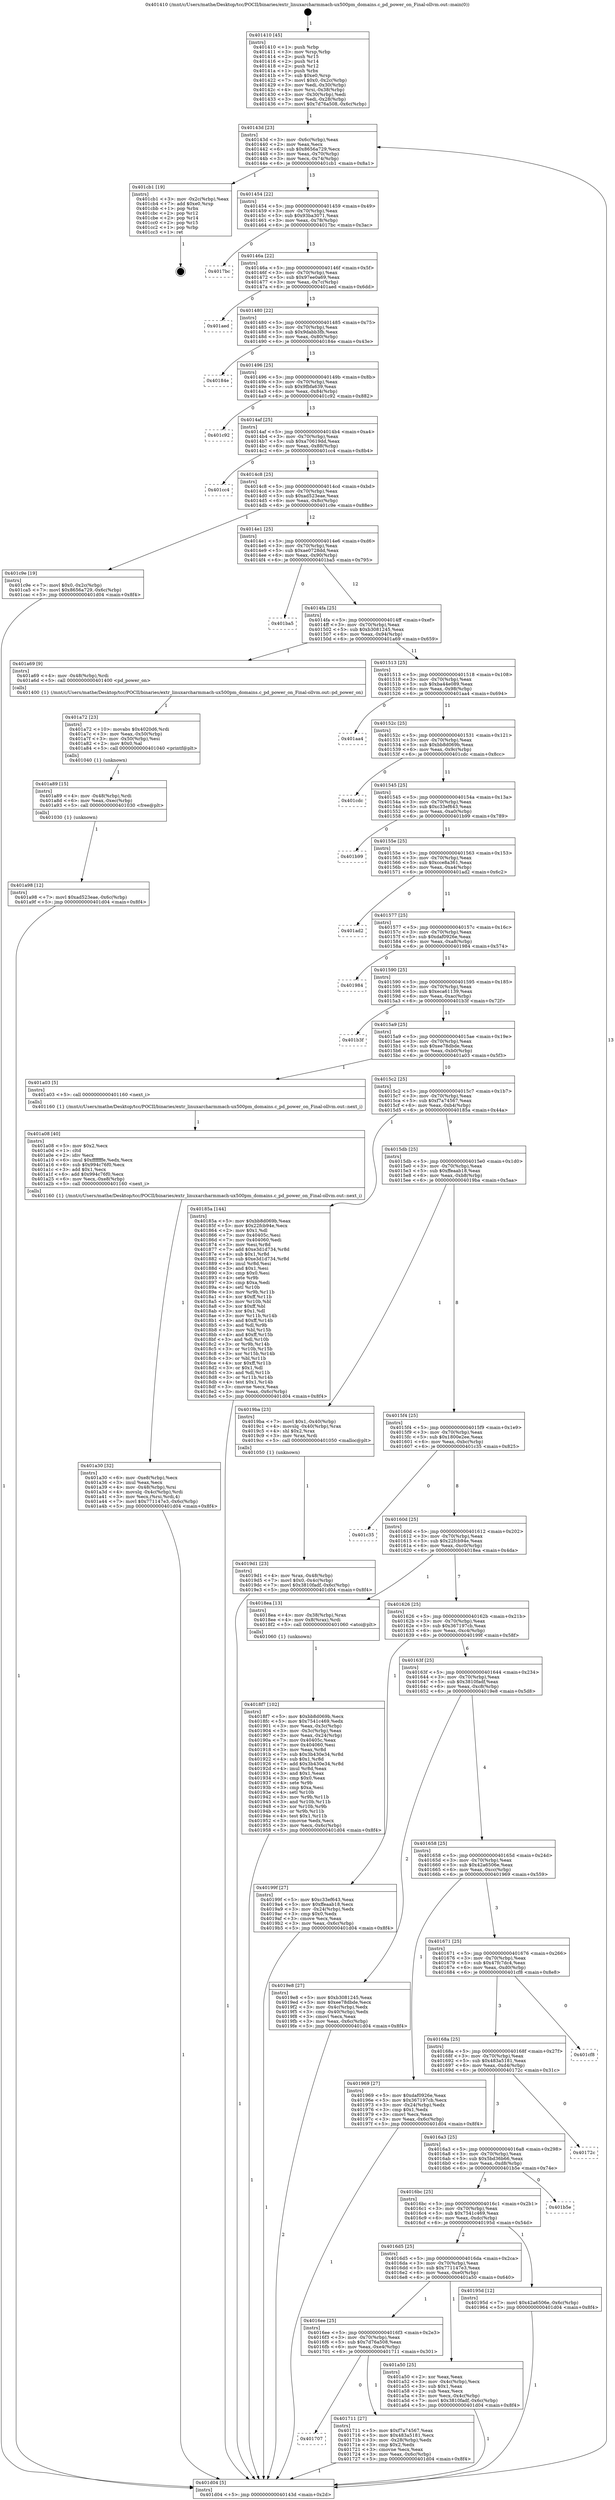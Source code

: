 digraph "0x401410" {
  label = "0x401410 (/mnt/c/Users/mathe/Desktop/tcc/POCII/binaries/extr_linuxarcharmmach-ux500pm_domains.c_pd_power_on_Final-ollvm.out::main(0))"
  labelloc = "t"
  node[shape=record]

  Entry [label="",width=0.3,height=0.3,shape=circle,fillcolor=black,style=filled]
  "0x40143d" [label="{
     0x40143d [23]\l
     | [instrs]\l
     &nbsp;&nbsp;0x40143d \<+3\>: mov -0x6c(%rbp),%eax\l
     &nbsp;&nbsp;0x401440 \<+2\>: mov %eax,%ecx\l
     &nbsp;&nbsp;0x401442 \<+6\>: sub $0x8656a729,%ecx\l
     &nbsp;&nbsp;0x401448 \<+3\>: mov %eax,-0x70(%rbp)\l
     &nbsp;&nbsp;0x40144b \<+3\>: mov %ecx,-0x74(%rbp)\l
     &nbsp;&nbsp;0x40144e \<+6\>: je 0000000000401cb1 \<main+0x8a1\>\l
  }"]
  "0x401cb1" [label="{
     0x401cb1 [19]\l
     | [instrs]\l
     &nbsp;&nbsp;0x401cb1 \<+3\>: mov -0x2c(%rbp),%eax\l
     &nbsp;&nbsp;0x401cb4 \<+7\>: add $0xe0,%rsp\l
     &nbsp;&nbsp;0x401cbb \<+1\>: pop %rbx\l
     &nbsp;&nbsp;0x401cbc \<+2\>: pop %r12\l
     &nbsp;&nbsp;0x401cbe \<+2\>: pop %r14\l
     &nbsp;&nbsp;0x401cc0 \<+2\>: pop %r15\l
     &nbsp;&nbsp;0x401cc2 \<+1\>: pop %rbp\l
     &nbsp;&nbsp;0x401cc3 \<+1\>: ret\l
  }"]
  "0x401454" [label="{
     0x401454 [22]\l
     | [instrs]\l
     &nbsp;&nbsp;0x401454 \<+5\>: jmp 0000000000401459 \<main+0x49\>\l
     &nbsp;&nbsp;0x401459 \<+3\>: mov -0x70(%rbp),%eax\l
     &nbsp;&nbsp;0x40145c \<+5\>: sub $0x93ba3071,%eax\l
     &nbsp;&nbsp;0x401461 \<+3\>: mov %eax,-0x78(%rbp)\l
     &nbsp;&nbsp;0x401464 \<+6\>: je 00000000004017bc \<main+0x3ac\>\l
  }"]
  Exit [label="",width=0.3,height=0.3,shape=circle,fillcolor=black,style=filled,peripheries=2]
  "0x4017bc" [label="{
     0x4017bc\l
  }", style=dashed]
  "0x40146a" [label="{
     0x40146a [22]\l
     | [instrs]\l
     &nbsp;&nbsp;0x40146a \<+5\>: jmp 000000000040146f \<main+0x5f\>\l
     &nbsp;&nbsp;0x40146f \<+3\>: mov -0x70(%rbp),%eax\l
     &nbsp;&nbsp;0x401472 \<+5\>: sub $0x97ee0a69,%eax\l
     &nbsp;&nbsp;0x401477 \<+3\>: mov %eax,-0x7c(%rbp)\l
     &nbsp;&nbsp;0x40147a \<+6\>: je 0000000000401aed \<main+0x6dd\>\l
  }"]
  "0x401a98" [label="{
     0x401a98 [12]\l
     | [instrs]\l
     &nbsp;&nbsp;0x401a98 \<+7\>: movl $0xad523eae,-0x6c(%rbp)\l
     &nbsp;&nbsp;0x401a9f \<+5\>: jmp 0000000000401d04 \<main+0x8f4\>\l
  }"]
  "0x401aed" [label="{
     0x401aed\l
  }", style=dashed]
  "0x401480" [label="{
     0x401480 [22]\l
     | [instrs]\l
     &nbsp;&nbsp;0x401480 \<+5\>: jmp 0000000000401485 \<main+0x75\>\l
     &nbsp;&nbsp;0x401485 \<+3\>: mov -0x70(%rbp),%eax\l
     &nbsp;&nbsp;0x401488 \<+5\>: sub $0x9dabb3fb,%eax\l
     &nbsp;&nbsp;0x40148d \<+3\>: mov %eax,-0x80(%rbp)\l
     &nbsp;&nbsp;0x401490 \<+6\>: je 000000000040184e \<main+0x43e\>\l
  }"]
  "0x401a89" [label="{
     0x401a89 [15]\l
     | [instrs]\l
     &nbsp;&nbsp;0x401a89 \<+4\>: mov -0x48(%rbp),%rdi\l
     &nbsp;&nbsp;0x401a8d \<+6\>: mov %eax,-0xec(%rbp)\l
     &nbsp;&nbsp;0x401a93 \<+5\>: call 0000000000401030 \<free@plt\>\l
     | [calls]\l
     &nbsp;&nbsp;0x401030 \{1\} (unknown)\l
  }"]
  "0x40184e" [label="{
     0x40184e\l
  }", style=dashed]
  "0x401496" [label="{
     0x401496 [25]\l
     | [instrs]\l
     &nbsp;&nbsp;0x401496 \<+5\>: jmp 000000000040149b \<main+0x8b\>\l
     &nbsp;&nbsp;0x40149b \<+3\>: mov -0x70(%rbp),%eax\l
     &nbsp;&nbsp;0x40149e \<+5\>: sub $0x9fbfa639,%eax\l
     &nbsp;&nbsp;0x4014a3 \<+6\>: mov %eax,-0x84(%rbp)\l
     &nbsp;&nbsp;0x4014a9 \<+6\>: je 0000000000401c92 \<main+0x882\>\l
  }"]
  "0x401a72" [label="{
     0x401a72 [23]\l
     | [instrs]\l
     &nbsp;&nbsp;0x401a72 \<+10\>: movabs $0x4020d6,%rdi\l
     &nbsp;&nbsp;0x401a7c \<+3\>: mov %eax,-0x50(%rbp)\l
     &nbsp;&nbsp;0x401a7f \<+3\>: mov -0x50(%rbp),%esi\l
     &nbsp;&nbsp;0x401a82 \<+2\>: mov $0x0,%al\l
     &nbsp;&nbsp;0x401a84 \<+5\>: call 0000000000401040 \<printf@plt\>\l
     | [calls]\l
     &nbsp;&nbsp;0x401040 \{1\} (unknown)\l
  }"]
  "0x401c92" [label="{
     0x401c92\l
  }", style=dashed]
  "0x4014af" [label="{
     0x4014af [25]\l
     | [instrs]\l
     &nbsp;&nbsp;0x4014af \<+5\>: jmp 00000000004014b4 \<main+0xa4\>\l
     &nbsp;&nbsp;0x4014b4 \<+3\>: mov -0x70(%rbp),%eax\l
     &nbsp;&nbsp;0x4014b7 \<+5\>: sub $0xa70619dd,%eax\l
     &nbsp;&nbsp;0x4014bc \<+6\>: mov %eax,-0x88(%rbp)\l
     &nbsp;&nbsp;0x4014c2 \<+6\>: je 0000000000401cc4 \<main+0x8b4\>\l
  }"]
  "0x401a30" [label="{
     0x401a30 [32]\l
     | [instrs]\l
     &nbsp;&nbsp;0x401a30 \<+6\>: mov -0xe8(%rbp),%ecx\l
     &nbsp;&nbsp;0x401a36 \<+3\>: imul %eax,%ecx\l
     &nbsp;&nbsp;0x401a39 \<+4\>: mov -0x48(%rbp),%rsi\l
     &nbsp;&nbsp;0x401a3d \<+4\>: movslq -0x4c(%rbp),%rdi\l
     &nbsp;&nbsp;0x401a41 \<+3\>: mov %ecx,(%rsi,%rdi,4)\l
     &nbsp;&nbsp;0x401a44 \<+7\>: movl $0x771147e3,-0x6c(%rbp)\l
     &nbsp;&nbsp;0x401a4b \<+5\>: jmp 0000000000401d04 \<main+0x8f4\>\l
  }"]
  "0x401cc4" [label="{
     0x401cc4\l
  }", style=dashed]
  "0x4014c8" [label="{
     0x4014c8 [25]\l
     | [instrs]\l
     &nbsp;&nbsp;0x4014c8 \<+5\>: jmp 00000000004014cd \<main+0xbd\>\l
     &nbsp;&nbsp;0x4014cd \<+3\>: mov -0x70(%rbp),%eax\l
     &nbsp;&nbsp;0x4014d0 \<+5\>: sub $0xad523eae,%eax\l
     &nbsp;&nbsp;0x4014d5 \<+6\>: mov %eax,-0x8c(%rbp)\l
     &nbsp;&nbsp;0x4014db \<+6\>: je 0000000000401c9e \<main+0x88e\>\l
  }"]
  "0x401a08" [label="{
     0x401a08 [40]\l
     | [instrs]\l
     &nbsp;&nbsp;0x401a08 \<+5\>: mov $0x2,%ecx\l
     &nbsp;&nbsp;0x401a0d \<+1\>: cltd\l
     &nbsp;&nbsp;0x401a0e \<+2\>: idiv %ecx\l
     &nbsp;&nbsp;0x401a10 \<+6\>: imul $0xfffffffe,%edx,%ecx\l
     &nbsp;&nbsp;0x401a16 \<+6\>: sub $0x994c76f0,%ecx\l
     &nbsp;&nbsp;0x401a1c \<+3\>: add $0x1,%ecx\l
     &nbsp;&nbsp;0x401a1f \<+6\>: add $0x994c76f0,%ecx\l
     &nbsp;&nbsp;0x401a25 \<+6\>: mov %ecx,-0xe8(%rbp)\l
     &nbsp;&nbsp;0x401a2b \<+5\>: call 0000000000401160 \<next_i\>\l
     | [calls]\l
     &nbsp;&nbsp;0x401160 \{1\} (/mnt/c/Users/mathe/Desktop/tcc/POCII/binaries/extr_linuxarcharmmach-ux500pm_domains.c_pd_power_on_Final-ollvm.out::next_i)\l
  }"]
  "0x401c9e" [label="{
     0x401c9e [19]\l
     | [instrs]\l
     &nbsp;&nbsp;0x401c9e \<+7\>: movl $0x0,-0x2c(%rbp)\l
     &nbsp;&nbsp;0x401ca5 \<+7\>: movl $0x8656a729,-0x6c(%rbp)\l
     &nbsp;&nbsp;0x401cac \<+5\>: jmp 0000000000401d04 \<main+0x8f4\>\l
  }"]
  "0x4014e1" [label="{
     0x4014e1 [25]\l
     | [instrs]\l
     &nbsp;&nbsp;0x4014e1 \<+5\>: jmp 00000000004014e6 \<main+0xd6\>\l
     &nbsp;&nbsp;0x4014e6 \<+3\>: mov -0x70(%rbp),%eax\l
     &nbsp;&nbsp;0x4014e9 \<+5\>: sub $0xae0728dd,%eax\l
     &nbsp;&nbsp;0x4014ee \<+6\>: mov %eax,-0x90(%rbp)\l
     &nbsp;&nbsp;0x4014f4 \<+6\>: je 0000000000401ba5 \<main+0x795\>\l
  }"]
  "0x4019d1" [label="{
     0x4019d1 [23]\l
     | [instrs]\l
     &nbsp;&nbsp;0x4019d1 \<+4\>: mov %rax,-0x48(%rbp)\l
     &nbsp;&nbsp;0x4019d5 \<+7\>: movl $0x0,-0x4c(%rbp)\l
     &nbsp;&nbsp;0x4019dc \<+7\>: movl $0x3810fadf,-0x6c(%rbp)\l
     &nbsp;&nbsp;0x4019e3 \<+5\>: jmp 0000000000401d04 \<main+0x8f4\>\l
  }"]
  "0x401ba5" [label="{
     0x401ba5\l
  }", style=dashed]
  "0x4014fa" [label="{
     0x4014fa [25]\l
     | [instrs]\l
     &nbsp;&nbsp;0x4014fa \<+5\>: jmp 00000000004014ff \<main+0xef\>\l
     &nbsp;&nbsp;0x4014ff \<+3\>: mov -0x70(%rbp),%eax\l
     &nbsp;&nbsp;0x401502 \<+5\>: sub $0xb3081245,%eax\l
     &nbsp;&nbsp;0x401507 \<+6\>: mov %eax,-0x94(%rbp)\l
     &nbsp;&nbsp;0x40150d \<+6\>: je 0000000000401a69 \<main+0x659\>\l
  }"]
  "0x4018f7" [label="{
     0x4018f7 [102]\l
     | [instrs]\l
     &nbsp;&nbsp;0x4018f7 \<+5\>: mov $0xbb8d069b,%ecx\l
     &nbsp;&nbsp;0x4018fc \<+5\>: mov $0x7541c469,%edx\l
     &nbsp;&nbsp;0x401901 \<+3\>: mov %eax,-0x3c(%rbp)\l
     &nbsp;&nbsp;0x401904 \<+3\>: mov -0x3c(%rbp),%eax\l
     &nbsp;&nbsp;0x401907 \<+3\>: mov %eax,-0x24(%rbp)\l
     &nbsp;&nbsp;0x40190a \<+7\>: mov 0x40405c,%eax\l
     &nbsp;&nbsp;0x401911 \<+7\>: mov 0x404060,%esi\l
     &nbsp;&nbsp;0x401918 \<+3\>: mov %eax,%r8d\l
     &nbsp;&nbsp;0x40191b \<+7\>: sub $0x3b430e34,%r8d\l
     &nbsp;&nbsp;0x401922 \<+4\>: sub $0x1,%r8d\l
     &nbsp;&nbsp;0x401926 \<+7\>: add $0x3b430e34,%r8d\l
     &nbsp;&nbsp;0x40192d \<+4\>: imul %r8d,%eax\l
     &nbsp;&nbsp;0x401931 \<+3\>: and $0x1,%eax\l
     &nbsp;&nbsp;0x401934 \<+3\>: cmp $0x0,%eax\l
     &nbsp;&nbsp;0x401937 \<+4\>: sete %r9b\l
     &nbsp;&nbsp;0x40193b \<+3\>: cmp $0xa,%esi\l
     &nbsp;&nbsp;0x40193e \<+4\>: setl %r10b\l
     &nbsp;&nbsp;0x401942 \<+3\>: mov %r9b,%r11b\l
     &nbsp;&nbsp;0x401945 \<+3\>: and %r10b,%r11b\l
     &nbsp;&nbsp;0x401948 \<+3\>: xor %r10b,%r9b\l
     &nbsp;&nbsp;0x40194b \<+3\>: or %r9b,%r11b\l
     &nbsp;&nbsp;0x40194e \<+4\>: test $0x1,%r11b\l
     &nbsp;&nbsp;0x401952 \<+3\>: cmovne %edx,%ecx\l
     &nbsp;&nbsp;0x401955 \<+3\>: mov %ecx,-0x6c(%rbp)\l
     &nbsp;&nbsp;0x401958 \<+5\>: jmp 0000000000401d04 \<main+0x8f4\>\l
  }"]
  "0x401a69" [label="{
     0x401a69 [9]\l
     | [instrs]\l
     &nbsp;&nbsp;0x401a69 \<+4\>: mov -0x48(%rbp),%rdi\l
     &nbsp;&nbsp;0x401a6d \<+5\>: call 0000000000401400 \<pd_power_on\>\l
     | [calls]\l
     &nbsp;&nbsp;0x401400 \{1\} (/mnt/c/Users/mathe/Desktop/tcc/POCII/binaries/extr_linuxarcharmmach-ux500pm_domains.c_pd_power_on_Final-ollvm.out::pd_power_on)\l
  }"]
  "0x401513" [label="{
     0x401513 [25]\l
     | [instrs]\l
     &nbsp;&nbsp;0x401513 \<+5\>: jmp 0000000000401518 \<main+0x108\>\l
     &nbsp;&nbsp;0x401518 \<+3\>: mov -0x70(%rbp),%eax\l
     &nbsp;&nbsp;0x40151b \<+5\>: sub $0xba44e089,%eax\l
     &nbsp;&nbsp;0x401520 \<+6\>: mov %eax,-0x98(%rbp)\l
     &nbsp;&nbsp;0x401526 \<+6\>: je 0000000000401aa4 \<main+0x694\>\l
  }"]
  "0x401410" [label="{
     0x401410 [45]\l
     | [instrs]\l
     &nbsp;&nbsp;0x401410 \<+1\>: push %rbp\l
     &nbsp;&nbsp;0x401411 \<+3\>: mov %rsp,%rbp\l
     &nbsp;&nbsp;0x401414 \<+2\>: push %r15\l
     &nbsp;&nbsp;0x401416 \<+2\>: push %r14\l
     &nbsp;&nbsp;0x401418 \<+2\>: push %r12\l
     &nbsp;&nbsp;0x40141a \<+1\>: push %rbx\l
     &nbsp;&nbsp;0x40141b \<+7\>: sub $0xe0,%rsp\l
     &nbsp;&nbsp;0x401422 \<+7\>: movl $0x0,-0x2c(%rbp)\l
     &nbsp;&nbsp;0x401429 \<+3\>: mov %edi,-0x30(%rbp)\l
     &nbsp;&nbsp;0x40142c \<+4\>: mov %rsi,-0x38(%rbp)\l
     &nbsp;&nbsp;0x401430 \<+3\>: mov -0x30(%rbp),%edi\l
     &nbsp;&nbsp;0x401433 \<+3\>: mov %edi,-0x28(%rbp)\l
     &nbsp;&nbsp;0x401436 \<+7\>: movl $0x7d76a508,-0x6c(%rbp)\l
  }"]
  "0x401aa4" [label="{
     0x401aa4\l
  }", style=dashed]
  "0x40152c" [label="{
     0x40152c [25]\l
     | [instrs]\l
     &nbsp;&nbsp;0x40152c \<+5\>: jmp 0000000000401531 \<main+0x121\>\l
     &nbsp;&nbsp;0x401531 \<+3\>: mov -0x70(%rbp),%eax\l
     &nbsp;&nbsp;0x401534 \<+5\>: sub $0xbb8d069b,%eax\l
     &nbsp;&nbsp;0x401539 \<+6\>: mov %eax,-0x9c(%rbp)\l
     &nbsp;&nbsp;0x40153f \<+6\>: je 0000000000401cdc \<main+0x8cc\>\l
  }"]
  "0x401d04" [label="{
     0x401d04 [5]\l
     | [instrs]\l
     &nbsp;&nbsp;0x401d04 \<+5\>: jmp 000000000040143d \<main+0x2d\>\l
  }"]
  "0x401cdc" [label="{
     0x401cdc\l
  }", style=dashed]
  "0x401545" [label="{
     0x401545 [25]\l
     | [instrs]\l
     &nbsp;&nbsp;0x401545 \<+5\>: jmp 000000000040154a \<main+0x13a\>\l
     &nbsp;&nbsp;0x40154a \<+3\>: mov -0x70(%rbp),%eax\l
     &nbsp;&nbsp;0x40154d \<+5\>: sub $0xc33ef643,%eax\l
     &nbsp;&nbsp;0x401552 \<+6\>: mov %eax,-0xa0(%rbp)\l
     &nbsp;&nbsp;0x401558 \<+6\>: je 0000000000401b99 \<main+0x789\>\l
  }"]
  "0x401707" [label="{
     0x401707\l
  }", style=dashed]
  "0x401b99" [label="{
     0x401b99\l
  }", style=dashed]
  "0x40155e" [label="{
     0x40155e [25]\l
     | [instrs]\l
     &nbsp;&nbsp;0x40155e \<+5\>: jmp 0000000000401563 \<main+0x153\>\l
     &nbsp;&nbsp;0x401563 \<+3\>: mov -0x70(%rbp),%eax\l
     &nbsp;&nbsp;0x401566 \<+5\>: sub $0xcce8a361,%eax\l
     &nbsp;&nbsp;0x40156b \<+6\>: mov %eax,-0xa4(%rbp)\l
     &nbsp;&nbsp;0x401571 \<+6\>: je 0000000000401ad2 \<main+0x6c2\>\l
  }"]
  "0x401711" [label="{
     0x401711 [27]\l
     | [instrs]\l
     &nbsp;&nbsp;0x401711 \<+5\>: mov $0xf7a74567,%eax\l
     &nbsp;&nbsp;0x401716 \<+5\>: mov $0x483a5181,%ecx\l
     &nbsp;&nbsp;0x40171b \<+3\>: mov -0x28(%rbp),%edx\l
     &nbsp;&nbsp;0x40171e \<+3\>: cmp $0x2,%edx\l
     &nbsp;&nbsp;0x401721 \<+3\>: cmovne %ecx,%eax\l
     &nbsp;&nbsp;0x401724 \<+3\>: mov %eax,-0x6c(%rbp)\l
     &nbsp;&nbsp;0x401727 \<+5\>: jmp 0000000000401d04 \<main+0x8f4\>\l
  }"]
  "0x401ad2" [label="{
     0x401ad2\l
  }", style=dashed]
  "0x401577" [label="{
     0x401577 [25]\l
     | [instrs]\l
     &nbsp;&nbsp;0x401577 \<+5\>: jmp 000000000040157c \<main+0x16c\>\l
     &nbsp;&nbsp;0x40157c \<+3\>: mov -0x70(%rbp),%eax\l
     &nbsp;&nbsp;0x40157f \<+5\>: sub $0xdaf0926e,%eax\l
     &nbsp;&nbsp;0x401584 \<+6\>: mov %eax,-0xa8(%rbp)\l
     &nbsp;&nbsp;0x40158a \<+6\>: je 0000000000401984 \<main+0x574\>\l
  }"]
  "0x4016ee" [label="{
     0x4016ee [25]\l
     | [instrs]\l
     &nbsp;&nbsp;0x4016ee \<+5\>: jmp 00000000004016f3 \<main+0x2e3\>\l
     &nbsp;&nbsp;0x4016f3 \<+3\>: mov -0x70(%rbp),%eax\l
     &nbsp;&nbsp;0x4016f6 \<+5\>: sub $0x7d76a508,%eax\l
     &nbsp;&nbsp;0x4016fb \<+6\>: mov %eax,-0xe4(%rbp)\l
     &nbsp;&nbsp;0x401701 \<+6\>: je 0000000000401711 \<main+0x301\>\l
  }"]
  "0x401984" [label="{
     0x401984\l
  }", style=dashed]
  "0x401590" [label="{
     0x401590 [25]\l
     | [instrs]\l
     &nbsp;&nbsp;0x401590 \<+5\>: jmp 0000000000401595 \<main+0x185\>\l
     &nbsp;&nbsp;0x401595 \<+3\>: mov -0x70(%rbp),%eax\l
     &nbsp;&nbsp;0x401598 \<+5\>: sub $0xeca61139,%eax\l
     &nbsp;&nbsp;0x40159d \<+6\>: mov %eax,-0xac(%rbp)\l
     &nbsp;&nbsp;0x4015a3 \<+6\>: je 0000000000401b3f \<main+0x72f\>\l
  }"]
  "0x401a50" [label="{
     0x401a50 [25]\l
     | [instrs]\l
     &nbsp;&nbsp;0x401a50 \<+2\>: xor %eax,%eax\l
     &nbsp;&nbsp;0x401a52 \<+3\>: mov -0x4c(%rbp),%ecx\l
     &nbsp;&nbsp;0x401a55 \<+3\>: sub $0x1,%eax\l
     &nbsp;&nbsp;0x401a58 \<+2\>: sub %eax,%ecx\l
     &nbsp;&nbsp;0x401a5a \<+3\>: mov %ecx,-0x4c(%rbp)\l
     &nbsp;&nbsp;0x401a5d \<+7\>: movl $0x3810fadf,-0x6c(%rbp)\l
     &nbsp;&nbsp;0x401a64 \<+5\>: jmp 0000000000401d04 \<main+0x8f4\>\l
  }"]
  "0x401b3f" [label="{
     0x401b3f\l
  }", style=dashed]
  "0x4015a9" [label="{
     0x4015a9 [25]\l
     | [instrs]\l
     &nbsp;&nbsp;0x4015a9 \<+5\>: jmp 00000000004015ae \<main+0x19e\>\l
     &nbsp;&nbsp;0x4015ae \<+3\>: mov -0x70(%rbp),%eax\l
     &nbsp;&nbsp;0x4015b1 \<+5\>: sub $0xee78dbde,%eax\l
     &nbsp;&nbsp;0x4015b6 \<+6\>: mov %eax,-0xb0(%rbp)\l
     &nbsp;&nbsp;0x4015bc \<+6\>: je 0000000000401a03 \<main+0x5f3\>\l
  }"]
  "0x4016d5" [label="{
     0x4016d5 [25]\l
     | [instrs]\l
     &nbsp;&nbsp;0x4016d5 \<+5\>: jmp 00000000004016da \<main+0x2ca\>\l
     &nbsp;&nbsp;0x4016da \<+3\>: mov -0x70(%rbp),%eax\l
     &nbsp;&nbsp;0x4016dd \<+5\>: sub $0x771147e3,%eax\l
     &nbsp;&nbsp;0x4016e2 \<+6\>: mov %eax,-0xe0(%rbp)\l
     &nbsp;&nbsp;0x4016e8 \<+6\>: je 0000000000401a50 \<main+0x640\>\l
  }"]
  "0x401a03" [label="{
     0x401a03 [5]\l
     | [instrs]\l
     &nbsp;&nbsp;0x401a03 \<+5\>: call 0000000000401160 \<next_i\>\l
     | [calls]\l
     &nbsp;&nbsp;0x401160 \{1\} (/mnt/c/Users/mathe/Desktop/tcc/POCII/binaries/extr_linuxarcharmmach-ux500pm_domains.c_pd_power_on_Final-ollvm.out::next_i)\l
  }"]
  "0x4015c2" [label="{
     0x4015c2 [25]\l
     | [instrs]\l
     &nbsp;&nbsp;0x4015c2 \<+5\>: jmp 00000000004015c7 \<main+0x1b7\>\l
     &nbsp;&nbsp;0x4015c7 \<+3\>: mov -0x70(%rbp),%eax\l
     &nbsp;&nbsp;0x4015ca \<+5\>: sub $0xf7a74567,%eax\l
     &nbsp;&nbsp;0x4015cf \<+6\>: mov %eax,-0xb4(%rbp)\l
     &nbsp;&nbsp;0x4015d5 \<+6\>: je 000000000040185a \<main+0x44a\>\l
  }"]
  "0x40195d" [label="{
     0x40195d [12]\l
     | [instrs]\l
     &nbsp;&nbsp;0x40195d \<+7\>: movl $0x42a6506e,-0x6c(%rbp)\l
     &nbsp;&nbsp;0x401964 \<+5\>: jmp 0000000000401d04 \<main+0x8f4\>\l
  }"]
  "0x40185a" [label="{
     0x40185a [144]\l
     | [instrs]\l
     &nbsp;&nbsp;0x40185a \<+5\>: mov $0xbb8d069b,%eax\l
     &nbsp;&nbsp;0x40185f \<+5\>: mov $0x22fcb94e,%ecx\l
     &nbsp;&nbsp;0x401864 \<+2\>: mov $0x1,%dl\l
     &nbsp;&nbsp;0x401866 \<+7\>: mov 0x40405c,%esi\l
     &nbsp;&nbsp;0x40186d \<+7\>: mov 0x404060,%edi\l
     &nbsp;&nbsp;0x401874 \<+3\>: mov %esi,%r8d\l
     &nbsp;&nbsp;0x401877 \<+7\>: add $0xe3d1d734,%r8d\l
     &nbsp;&nbsp;0x40187e \<+4\>: sub $0x1,%r8d\l
     &nbsp;&nbsp;0x401882 \<+7\>: sub $0xe3d1d734,%r8d\l
     &nbsp;&nbsp;0x401889 \<+4\>: imul %r8d,%esi\l
     &nbsp;&nbsp;0x40188d \<+3\>: and $0x1,%esi\l
     &nbsp;&nbsp;0x401890 \<+3\>: cmp $0x0,%esi\l
     &nbsp;&nbsp;0x401893 \<+4\>: sete %r9b\l
     &nbsp;&nbsp;0x401897 \<+3\>: cmp $0xa,%edi\l
     &nbsp;&nbsp;0x40189a \<+4\>: setl %r10b\l
     &nbsp;&nbsp;0x40189e \<+3\>: mov %r9b,%r11b\l
     &nbsp;&nbsp;0x4018a1 \<+4\>: xor $0xff,%r11b\l
     &nbsp;&nbsp;0x4018a5 \<+3\>: mov %r10b,%bl\l
     &nbsp;&nbsp;0x4018a8 \<+3\>: xor $0xff,%bl\l
     &nbsp;&nbsp;0x4018ab \<+3\>: xor $0x1,%dl\l
     &nbsp;&nbsp;0x4018ae \<+3\>: mov %r11b,%r14b\l
     &nbsp;&nbsp;0x4018b1 \<+4\>: and $0xff,%r14b\l
     &nbsp;&nbsp;0x4018b5 \<+3\>: and %dl,%r9b\l
     &nbsp;&nbsp;0x4018b8 \<+3\>: mov %bl,%r15b\l
     &nbsp;&nbsp;0x4018bb \<+4\>: and $0xff,%r15b\l
     &nbsp;&nbsp;0x4018bf \<+3\>: and %dl,%r10b\l
     &nbsp;&nbsp;0x4018c2 \<+3\>: or %r9b,%r14b\l
     &nbsp;&nbsp;0x4018c5 \<+3\>: or %r10b,%r15b\l
     &nbsp;&nbsp;0x4018c8 \<+3\>: xor %r15b,%r14b\l
     &nbsp;&nbsp;0x4018cb \<+3\>: or %bl,%r11b\l
     &nbsp;&nbsp;0x4018ce \<+4\>: xor $0xff,%r11b\l
     &nbsp;&nbsp;0x4018d2 \<+3\>: or $0x1,%dl\l
     &nbsp;&nbsp;0x4018d5 \<+3\>: and %dl,%r11b\l
     &nbsp;&nbsp;0x4018d8 \<+3\>: or %r11b,%r14b\l
     &nbsp;&nbsp;0x4018db \<+4\>: test $0x1,%r14b\l
     &nbsp;&nbsp;0x4018df \<+3\>: cmovne %ecx,%eax\l
     &nbsp;&nbsp;0x4018e2 \<+3\>: mov %eax,-0x6c(%rbp)\l
     &nbsp;&nbsp;0x4018e5 \<+5\>: jmp 0000000000401d04 \<main+0x8f4\>\l
  }"]
  "0x4015db" [label="{
     0x4015db [25]\l
     | [instrs]\l
     &nbsp;&nbsp;0x4015db \<+5\>: jmp 00000000004015e0 \<main+0x1d0\>\l
     &nbsp;&nbsp;0x4015e0 \<+3\>: mov -0x70(%rbp),%eax\l
     &nbsp;&nbsp;0x4015e3 \<+5\>: sub $0xffeaab18,%eax\l
     &nbsp;&nbsp;0x4015e8 \<+6\>: mov %eax,-0xb8(%rbp)\l
     &nbsp;&nbsp;0x4015ee \<+6\>: je 00000000004019ba \<main+0x5aa\>\l
  }"]
  "0x4016bc" [label="{
     0x4016bc [25]\l
     | [instrs]\l
     &nbsp;&nbsp;0x4016bc \<+5\>: jmp 00000000004016c1 \<main+0x2b1\>\l
     &nbsp;&nbsp;0x4016c1 \<+3\>: mov -0x70(%rbp),%eax\l
     &nbsp;&nbsp;0x4016c4 \<+5\>: sub $0x7541c469,%eax\l
     &nbsp;&nbsp;0x4016c9 \<+6\>: mov %eax,-0xdc(%rbp)\l
     &nbsp;&nbsp;0x4016cf \<+6\>: je 000000000040195d \<main+0x54d\>\l
  }"]
  "0x4019ba" [label="{
     0x4019ba [23]\l
     | [instrs]\l
     &nbsp;&nbsp;0x4019ba \<+7\>: movl $0x1,-0x40(%rbp)\l
     &nbsp;&nbsp;0x4019c1 \<+4\>: movslq -0x40(%rbp),%rax\l
     &nbsp;&nbsp;0x4019c5 \<+4\>: shl $0x2,%rax\l
     &nbsp;&nbsp;0x4019c9 \<+3\>: mov %rax,%rdi\l
     &nbsp;&nbsp;0x4019cc \<+5\>: call 0000000000401050 \<malloc@plt\>\l
     | [calls]\l
     &nbsp;&nbsp;0x401050 \{1\} (unknown)\l
  }"]
  "0x4015f4" [label="{
     0x4015f4 [25]\l
     | [instrs]\l
     &nbsp;&nbsp;0x4015f4 \<+5\>: jmp 00000000004015f9 \<main+0x1e9\>\l
     &nbsp;&nbsp;0x4015f9 \<+3\>: mov -0x70(%rbp),%eax\l
     &nbsp;&nbsp;0x4015fc \<+5\>: sub $0x1800e2ee,%eax\l
     &nbsp;&nbsp;0x401601 \<+6\>: mov %eax,-0xbc(%rbp)\l
     &nbsp;&nbsp;0x401607 \<+6\>: je 0000000000401c35 \<main+0x825\>\l
  }"]
  "0x401b5e" [label="{
     0x401b5e\l
  }", style=dashed]
  "0x401c35" [label="{
     0x401c35\l
  }", style=dashed]
  "0x40160d" [label="{
     0x40160d [25]\l
     | [instrs]\l
     &nbsp;&nbsp;0x40160d \<+5\>: jmp 0000000000401612 \<main+0x202\>\l
     &nbsp;&nbsp;0x401612 \<+3\>: mov -0x70(%rbp),%eax\l
     &nbsp;&nbsp;0x401615 \<+5\>: sub $0x22fcb94e,%eax\l
     &nbsp;&nbsp;0x40161a \<+6\>: mov %eax,-0xc0(%rbp)\l
     &nbsp;&nbsp;0x401620 \<+6\>: je 00000000004018ea \<main+0x4da\>\l
  }"]
  "0x4016a3" [label="{
     0x4016a3 [25]\l
     | [instrs]\l
     &nbsp;&nbsp;0x4016a3 \<+5\>: jmp 00000000004016a8 \<main+0x298\>\l
     &nbsp;&nbsp;0x4016a8 \<+3\>: mov -0x70(%rbp),%eax\l
     &nbsp;&nbsp;0x4016ab \<+5\>: sub $0x5bd36b66,%eax\l
     &nbsp;&nbsp;0x4016b0 \<+6\>: mov %eax,-0xd8(%rbp)\l
     &nbsp;&nbsp;0x4016b6 \<+6\>: je 0000000000401b5e \<main+0x74e\>\l
  }"]
  "0x4018ea" [label="{
     0x4018ea [13]\l
     | [instrs]\l
     &nbsp;&nbsp;0x4018ea \<+4\>: mov -0x38(%rbp),%rax\l
     &nbsp;&nbsp;0x4018ee \<+4\>: mov 0x8(%rax),%rdi\l
     &nbsp;&nbsp;0x4018f2 \<+5\>: call 0000000000401060 \<atoi@plt\>\l
     | [calls]\l
     &nbsp;&nbsp;0x401060 \{1\} (unknown)\l
  }"]
  "0x401626" [label="{
     0x401626 [25]\l
     | [instrs]\l
     &nbsp;&nbsp;0x401626 \<+5\>: jmp 000000000040162b \<main+0x21b\>\l
     &nbsp;&nbsp;0x40162b \<+3\>: mov -0x70(%rbp),%eax\l
     &nbsp;&nbsp;0x40162e \<+5\>: sub $0x367197cb,%eax\l
     &nbsp;&nbsp;0x401633 \<+6\>: mov %eax,-0xc4(%rbp)\l
     &nbsp;&nbsp;0x401639 \<+6\>: je 000000000040199f \<main+0x58f\>\l
  }"]
  "0x40172c" [label="{
     0x40172c\l
  }", style=dashed]
  "0x40199f" [label="{
     0x40199f [27]\l
     | [instrs]\l
     &nbsp;&nbsp;0x40199f \<+5\>: mov $0xc33ef643,%eax\l
     &nbsp;&nbsp;0x4019a4 \<+5\>: mov $0xffeaab18,%ecx\l
     &nbsp;&nbsp;0x4019a9 \<+3\>: mov -0x24(%rbp),%edx\l
     &nbsp;&nbsp;0x4019ac \<+3\>: cmp $0x0,%edx\l
     &nbsp;&nbsp;0x4019af \<+3\>: cmove %ecx,%eax\l
     &nbsp;&nbsp;0x4019b2 \<+3\>: mov %eax,-0x6c(%rbp)\l
     &nbsp;&nbsp;0x4019b5 \<+5\>: jmp 0000000000401d04 \<main+0x8f4\>\l
  }"]
  "0x40163f" [label="{
     0x40163f [25]\l
     | [instrs]\l
     &nbsp;&nbsp;0x40163f \<+5\>: jmp 0000000000401644 \<main+0x234\>\l
     &nbsp;&nbsp;0x401644 \<+3\>: mov -0x70(%rbp),%eax\l
     &nbsp;&nbsp;0x401647 \<+5\>: sub $0x3810fadf,%eax\l
     &nbsp;&nbsp;0x40164c \<+6\>: mov %eax,-0xc8(%rbp)\l
     &nbsp;&nbsp;0x401652 \<+6\>: je 00000000004019e8 \<main+0x5d8\>\l
  }"]
  "0x40168a" [label="{
     0x40168a [25]\l
     | [instrs]\l
     &nbsp;&nbsp;0x40168a \<+5\>: jmp 000000000040168f \<main+0x27f\>\l
     &nbsp;&nbsp;0x40168f \<+3\>: mov -0x70(%rbp),%eax\l
     &nbsp;&nbsp;0x401692 \<+5\>: sub $0x483a5181,%eax\l
     &nbsp;&nbsp;0x401697 \<+6\>: mov %eax,-0xd4(%rbp)\l
     &nbsp;&nbsp;0x40169d \<+6\>: je 000000000040172c \<main+0x31c\>\l
  }"]
  "0x4019e8" [label="{
     0x4019e8 [27]\l
     | [instrs]\l
     &nbsp;&nbsp;0x4019e8 \<+5\>: mov $0xb3081245,%eax\l
     &nbsp;&nbsp;0x4019ed \<+5\>: mov $0xee78dbde,%ecx\l
     &nbsp;&nbsp;0x4019f2 \<+3\>: mov -0x4c(%rbp),%edx\l
     &nbsp;&nbsp;0x4019f5 \<+3\>: cmp -0x40(%rbp),%edx\l
     &nbsp;&nbsp;0x4019f8 \<+3\>: cmovl %ecx,%eax\l
     &nbsp;&nbsp;0x4019fb \<+3\>: mov %eax,-0x6c(%rbp)\l
     &nbsp;&nbsp;0x4019fe \<+5\>: jmp 0000000000401d04 \<main+0x8f4\>\l
  }"]
  "0x401658" [label="{
     0x401658 [25]\l
     | [instrs]\l
     &nbsp;&nbsp;0x401658 \<+5\>: jmp 000000000040165d \<main+0x24d\>\l
     &nbsp;&nbsp;0x40165d \<+3\>: mov -0x70(%rbp),%eax\l
     &nbsp;&nbsp;0x401660 \<+5\>: sub $0x42a6506e,%eax\l
     &nbsp;&nbsp;0x401665 \<+6\>: mov %eax,-0xcc(%rbp)\l
     &nbsp;&nbsp;0x40166b \<+6\>: je 0000000000401969 \<main+0x559\>\l
  }"]
  "0x401cf8" [label="{
     0x401cf8\l
  }", style=dashed]
  "0x401969" [label="{
     0x401969 [27]\l
     | [instrs]\l
     &nbsp;&nbsp;0x401969 \<+5\>: mov $0xdaf0926e,%eax\l
     &nbsp;&nbsp;0x40196e \<+5\>: mov $0x367197cb,%ecx\l
     &nbsp;&nbsp;0x401973 \<+3\>: mov -0x24(%rbp),%edx\l
     &nbsp;&nbsp;0x401976 \<+3\>: cmp $0x1,%edx\l
     &nbsp;&nbsp;0x401979 \<+3\>: cmovl %ecx,%eax\l
     &nbsp;&nbsp;0x40197c \<+3\>: mov %eax,-0x6c(%rbp)\l
     &nbsp;&nbsp;0x40197f \<+5\>: jmp 0000000000401d04 \<main+0x8f4\>\l
  }"]
  "0x401671" [label="{
     0x401671 [25]\l
     | [instrs]\l
     &nbsp;&nbsp;0x401671 \<+5\>: jmp 0000000000401676 \<main+0x266\>\l
     &nbsp;&nbsp;0x401676 \<+3\>: mov -0x70(%rbp),%eax\l
     &nbsp;&nbsp;0x401679 \<+5\>: sub $0x47fc7dc4,%eax\l
     &nbsp;&nbsp;0x40167e \<+6\>: mov %eax,-0xd0(%rbp)\l
     &nbsp;&nbsp;0x401684 \<+6\>: je 0000000000401cf8 \<main+0x8e8\>\l
  }"]
  Entry -> "0x401410" [label=" 1"]
  "0x40143d" -> "0x401cb1" [label=" 1"]
  "0x40143d" -> "0x401454" [label=" 13"]
  "0x401cb1" -> Exit [label=" 1"]
  "0x401454" -> "0x4017bc" [label=" 0"]
  "0x401454" -> "0x40146a" [label=" 13"]
  "0x401c9e" -> "0x401d04" [label=" 1"]
  "0x40146a" -> "0x401aed" [label=" 0"]
  "0x40146a" -> "0x401480" [label=" 13"]
  "0x401a98" -> "0x401d04" [label=" 1"]
  "0x401480" -> "0x40184e" [label=" 0"]
  "0x401480" -> "0x401496" [label=" 13"]
  "0x401a89" -> "0x401a98" [label=" 1"]
  "0x401496" -> "0x401c92" [label=" 0"]
  "0x401496" -> "0x4014af" [label=" 13"]
  "0x401a72" -> "0x401a89" [label=" 1"]
  "0x4014af" -> "0x401cc4" [label=" 0"]
  "0x4014af" -> "0x4014c8" [label=" 13"]
  "0x401a69" -> "0x401a72" [label=" 1"]
  "0x4014c8" -> "0x401c9e" [label=" 1"]
  "0x4014c8" -> "0x4014e1" [label=" 12"]
  "0x401a50" -> "0x401d04" [label=" 1"]
  "0x4014e1" -> "0x401ba5" [label=" 0"]
  "0x4014e1" -> "0x4014fa" [label=" 12"]
  "0x401a30" -> "0x401d04" [label=" 1"]
  "0x4014fa" -> "0x401a69" [label=" 1"]
  "0x4014fa" -> "0x401513" [label=" 11"]
  "0x401a08" -> "0x401a30" [label=" 1"]
  "0x401513" -> "0x401aa4" [label=" 0"]
  "0x401513" -> "0x40152c" [label=" 11"]
  "0x401a03" -> "0x401a08" [label=" 1"]
  "0x40152c" -> "0x401cdc" [label=" 0"]
  "0x40152c" -> "0x401545" [label=" 11"]
  "0x4019e8" -> "0x401d04" [label=" 2"]
  "0x401545" -> "0x401b99" [label=" 0"]
  "0x401545" -> "0x40155e" [label=" 11"]
  "0x4019d1" -> "0x401d04" [label=" 1"]
  "0x40155e" -> "0x401ad2" [label=" 0"]
  "0x40155e" -> "0x401577" [label=" 11"]
  "0x4019ba" -> "0x4019d1" [label=" 1"]
  "0x401577" -> "0x401984" [label=" 0"]
  "0x401577" -> "0x401590" [label=" 11"]
  "0x401969" -> "0x401d04" [label=" 1"]
  "0x401590" -> "0x401b3f" [label=" 0"]
  "0x401590" -> "0x4015a9" [label=" 11"]
  "0x40195d" -> "0x401d04" [label=" 1"]
  "0x4015a9" -> "0x401a03" [label=" 1"]
  "0x4015a9" -> "0x4015c2" [label=" 10"]
  "0x4018ea" -> "0x4018f7" [label=" 1"]
  "0x4015c2" -> "0x40185a" [label=" 1"]
  "0x4015c2" -> "0x4015db" [label=" 9"]
  "0x40185a" -> "0x401d04" [label=" 1"]
  "0x4015db" -> "0x4019ba" [label=" 1"]
  "0x4015db" -> "0x4015f4" [label=" 8"]
  "0x401410" -> "0x40143d" [label=" 1"]
  "0x4015f4" -> "0x401c35" [label=" 0"]
  "0x4015f4" -> "0x40160d" [label=" 8"]
  "0x401711" -> "0x401d04" [label=" 1"]
  "0x40160d" -> "0x4018ea" [label=" 1"]
  "0x40160d" -> "0x401626" [label=" 7"]
  "0x4016ee" -> "0x401711" [label=" 1"]
  "0x401626" -> "0x40199f" [label=" 1"]
  "0x401626" -> "0x40163f" [label=" 6"]
  "0x40199f" -> "0x401d04" [label=" 1"]
  "0x40163f" -> "0x4019e8" [label=" 2"]
  "0x40163f" -> "0x401658" [label=" 4"]
  "0x4016d5" -> "0x401a50" [label=" 1"]
  "0x401658" -> "0x401969" [label=" 1"]
  "0x401658" -> "0x401671" [label=" 3"]
  "0x4018f7" -> "0x401d04" [label=" 1"]
  "0x401671" -> "0x401cf8" [label=" 0"]
  "0x401671" -> "0x40168a" [label=" 3"]
  "0x4016d5" -> "0x4016ee" [label=" 1"]
  "0x40168a" -> "0x40172c" [label=" 0"]
  "0x40168a" -> "0x4016a3" [label=" 3"]
  "0x4016ee" -> "0x401707" [label=" 0"]
  "0x4016a3" -> "0x401b5e" [label=" 0"]
  "0x4016a3" -> "0x4016bc" [label=" 3"]
  "0x401d04" -> "0x40143d" [label=" 13"]
  "0x4016bc" -> "0x40195d" [label=" 1"]
  "0x4016bc" -> "0x4016d5" [label=" 2"]
}
